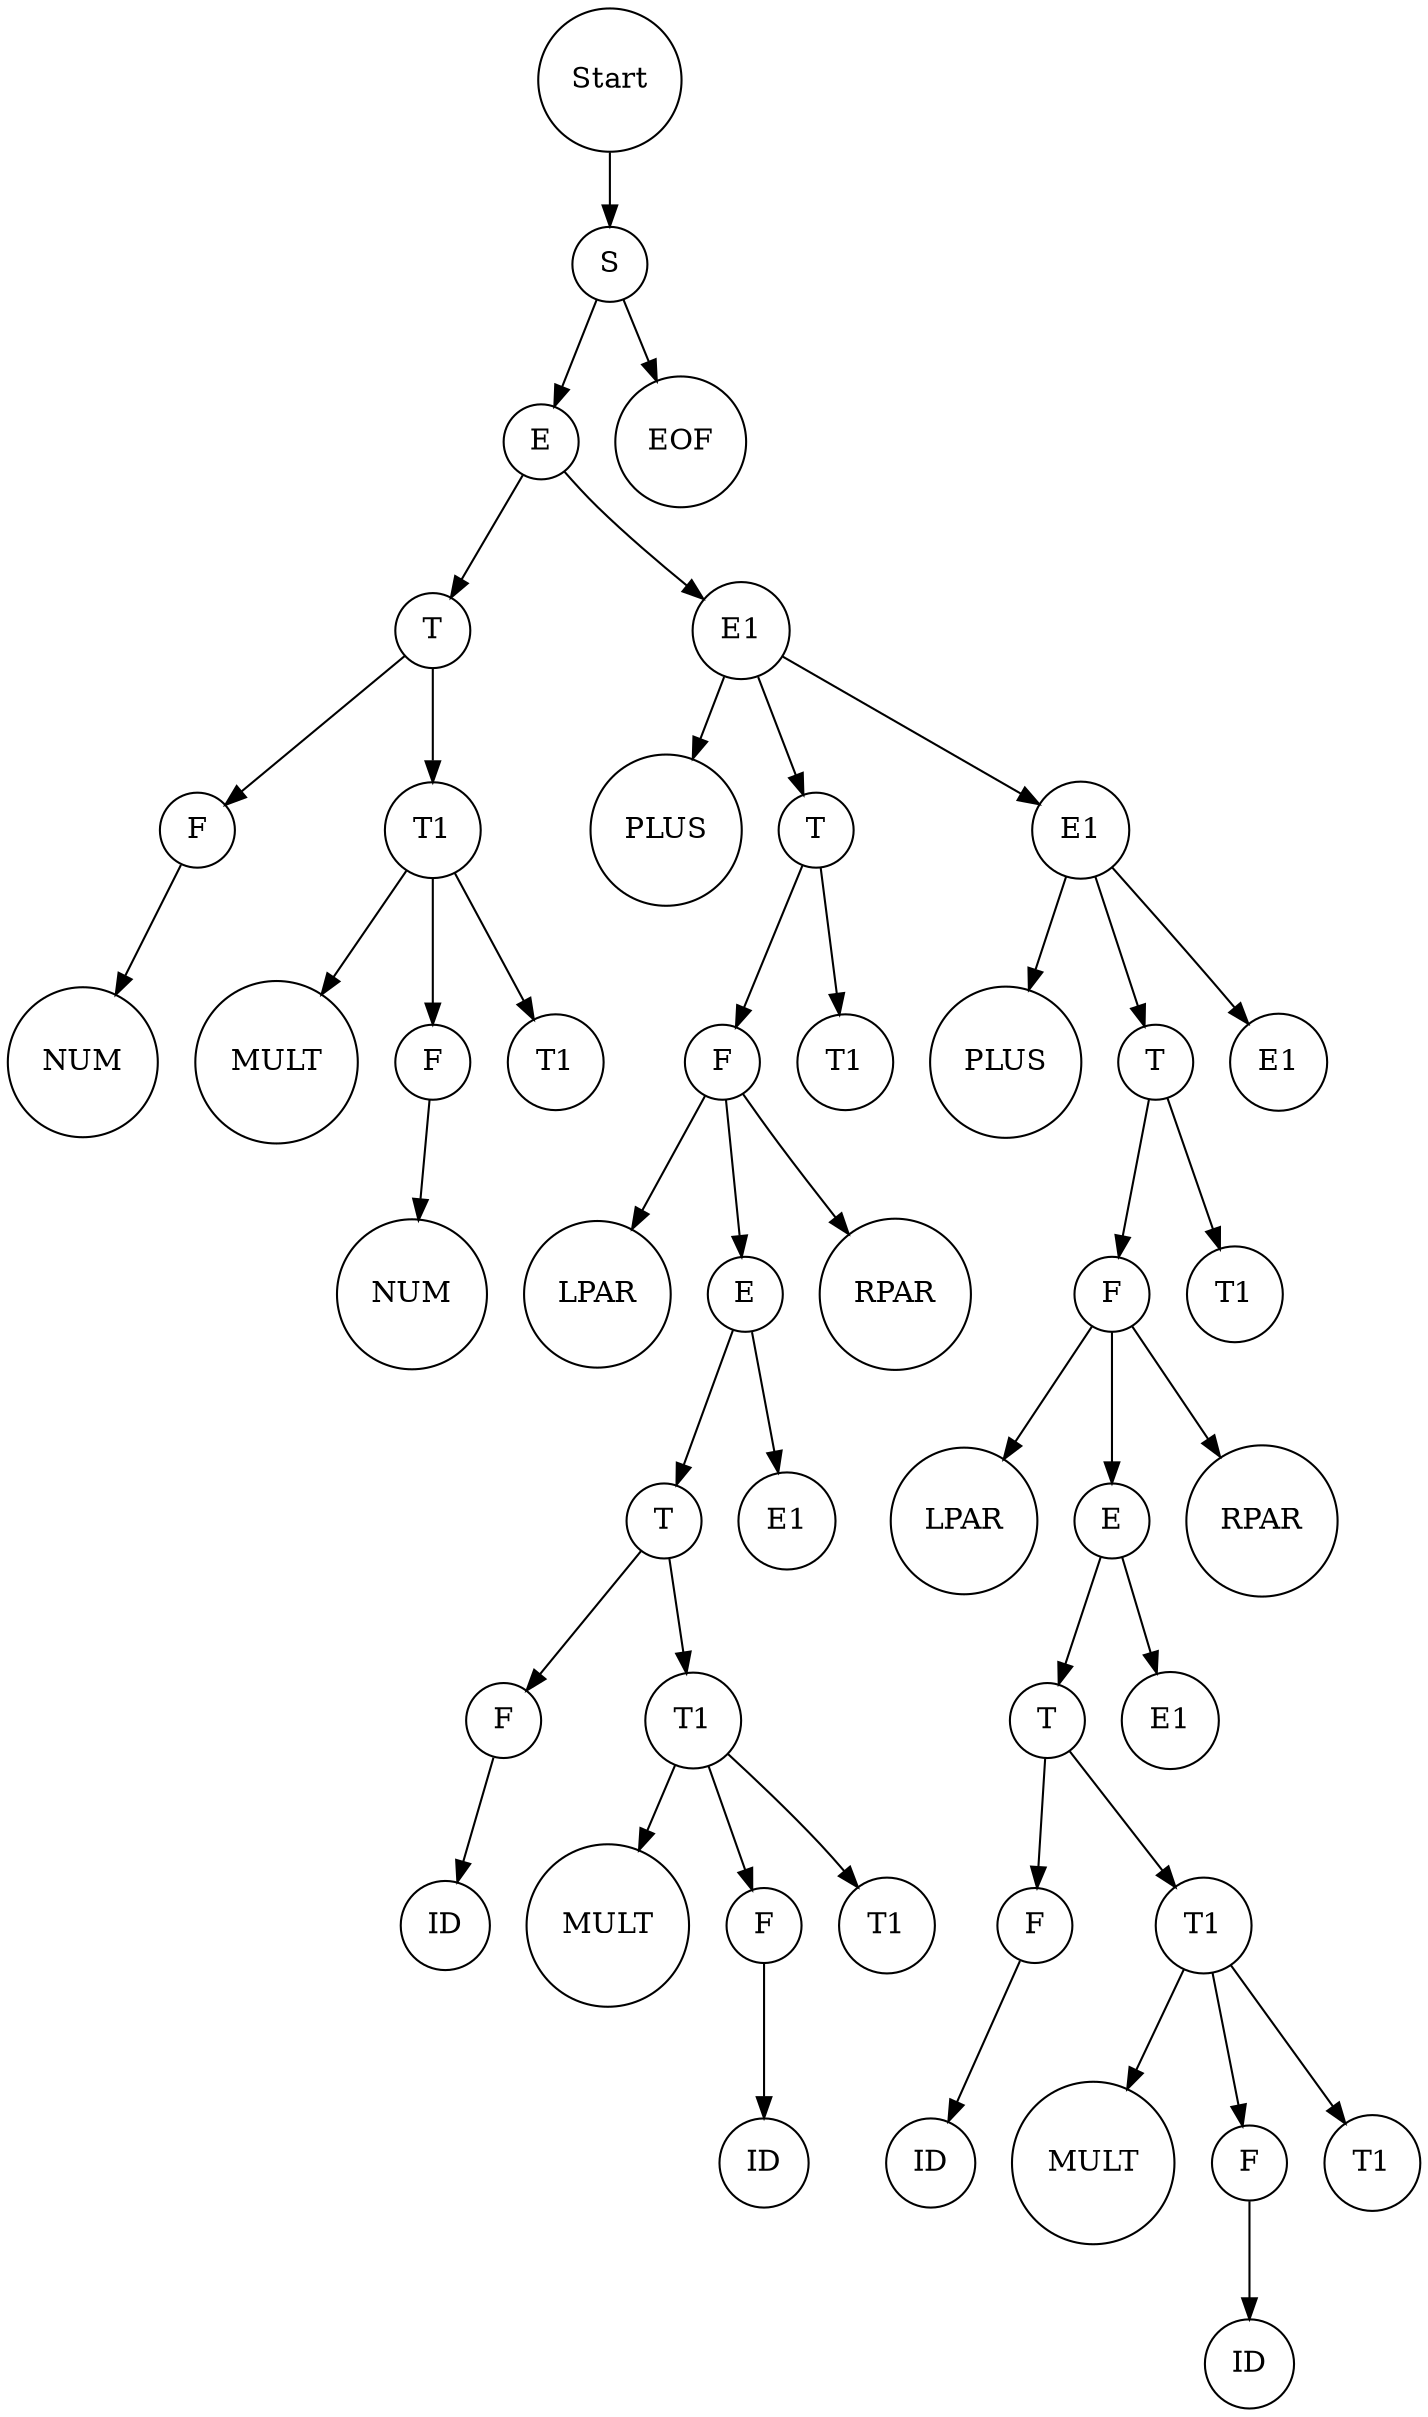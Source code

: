 digraph G {
            rankdir=TB; // Tree-like top-bottom orientation
            node [shape=circle];
              node0 [label="Start"];
  node0_0 [label="S"];
  node0 -> node0_0;
  node0_0_0 [label="E"];
  node0_0 -> node0_0_0;
  node0_0_0_0 [label="T"];
  node0_0_0 -> node0_0_0_0;
  node0_0_0_0_0 [label="F"];
  node0_0_0_0 -> node0_0_0_0_0;
  node0_0_0_0_0_0 [label="NUM"];
  node0_0_0_0_0 -> node0_0_0_0_0_0;
  node0_0_0_0_1 [label="T1"];
  node0_0_0_0 -> node0_0_0_0_1;
  node0_0_0_0_1_0 [label="MULT"];
  node0_0_0_0_1 -> node0_0_0_0_1_0;
  node0_0_0_0_1_1 [label="F"];
  node0_0_0_0_1 -> node0_0_0_0_1_1;
  node0_0_0_0_1_1_0 [label="NUM"];
  node0_0_0_0_1_1 -> node0_0_0_0_1_1_0;
  node0_0_0_0_1_2 [label="T1"];
  node0_0_0_0_1 -> node0_0_0_0_1_2;
  node0_0_0_1 [label="E1"];
  node0_0_0 -> node0_0_0_1;
  node0_0_0_1_0 [label="PLUS"];
  node0_0_0_1 -> node0_0_0_1_0;
  node0_0_0_1_1 [label="T"];
  node0_0_0_1 -> node0_0_0_1_1;
  node0_0_0_1_1_0 [label="F"];
  node0_0_0_1_1 -> node0_0_0_1_1_0;
  node0_0_0_1_1_0_0 [label="LPAR"];
  node0_0_0_1_1_0 -> node0_0_0_1_1_0_0;
  node0_0_0_1_1_0_1 [label="E"];
  node0_0_0_1_1_0 -> node0_0_0_1_1_0_1;
  node0_0_0_1_1_0_1_0 [label="T"];
  node0_0_0_1_1_0_1 -> node0_0_0_1_1_0_1_0;
  node0_0_0_1_1_0_1_0_0 [label="F"];
  node0_0_0_1_1_0_1_0 -> node0_0_0_1_1_0_1_0_0;
  node0_0_0_1_1_0_1_0_0_0 [label="ID"];
  node0_0_0_1_1_0_1_0_0 -> node0_0_0_1_1_0_1_0_0_0;
  node0_0_0_1_1_0_1_0_1 [label="T1"];
  node0_0_0_1_1_0_1_0 -> node0_0_0_1_1_0_1_0_1;
  node0_0_0_1_1_0_1_0_1_0 [label="MULT"];
  node0_0_0_1_1_0_1_0_1 -> node0_0_0_1_1_0_1_0_1_0;
  node0_0_0_1_1_0_1_0_1_1 [label="F"];
  node0_0_0_1_1_0_1_0_1 -> node0_0_0_1_1_0_1_0_1_1;
  node0_0_0_1_1_0_1_0_1_1_0 [label="ID"];
  node0_0_0_1_1_0_1_0_1_1 -> node0_0_0_1_1_0_1_0_1_1_0;
  node0_0_0_1_1_0_1_0_1_2 [label="T1"];
  node0_0_0_1_1_0_1_0_1 -> node0_0_0_1_1_0_1_0_1_2;
  node0_0_0_1_1_0_1_1 [label="E1"];
  node0_0_0_1_1_0_1 -> node0_0_0_1_1_0_1_1;
  node0_0_0_1_1_0_2 [label="RPAR"];
  node0_0_0_1_1_0 -> node0_0_0_1_1_0_2;
  node0_0_0_1_1_1 [label="T1"];
  node0_0_0_1_1 -> node0_0_0_1_1_1;
  node0_0_0_1_2 [label="E1"];
  node0_0_0_1 -> node0_0_0_1_2;
  node0_0_0_1_2_0 [label="PLUS"];
  node0_0_0_1_2 -> node0_0_0_1_2_0;
  node0_0_0_1_2_1 [label="T"];
  node0_0_0_1_2 -> node0_0_0_1_2_1;
  node0_0_0_1_2_1_0 [label="F"];
  node0_0_0_1_2_1 -> node0_0_0_1_2_1_0;
  node0_0_0_1_2_1_0_0 [label="LPAR"];
  node0_0_0_1_2_1_0 -> node0_0_0_1_2_1_0_0;
  node0_0_0_1_2_1_0_1 [label="E"];
  node0_0_0_1_2_1_0 -> node0_0_0_1_2_1_0_1;
  node0_0_0_1_2_1_0_1_0 [label="T"];
  node0_0_0_1_2_1_0_1 -> node0_0_0_1_2_1_0_1_0;
  node0_0_0_1_2_1_0_1_0_0 [label="F"];
  node0_0_0_1_2_1_0_1_0 -> node0_0_0_1_2_1_0_1_0_0;
  node0_0_0_1_2_1_0_1_0_0_0 [label="ID"];
  node0_0_0_1_2_1_0_1_0_0 -> node0_0_0_1_2_1_0_1_0_0_0;
  node0_0_0_1_2_1_0_1_0_1 [label="T1"];
  node0_0_0_1_2_1_0_1_0 -> node0_0_0_1_2_1_0_1_0_1;
  node0_0_0_1_2_1_0_1_0_1_0 [label="MULT"];
  node0_0_0_1_2_1_0_1_0_1 -> node0_0_0_1_2_1_0_1_0_1_0;
  node0_0_0_1_2_1_0_1_0_1_1 [label="F"];
  node0_0_0_1_2_1_0_1_0_1 -> node0_0_0_1_2_1_0_1_0_1_1;
  node0_0_0_1_2_1_0_1_0_1_1_0 [label="ID"];
  node0_0_0_1_2_1_0_1_0_1_1 -> node0_0_0_1_2_1_0_1_0_1_1_0;
  node0_0_0_1_2_1_0_1_0_1_2 [label="T1"];
  node0_0_0_1_2_1_0_1_0_1 -> node0_0_0_1_2_1_0_1_0_1_2;
  node0_0_0_1_2_1_0_1_1 [label="E1"];
  node0_0_0_1_2_1_0_1 -> node0_0_0_1_2_1_0_1_1;
  node0_0_0_1_2_1_0_2 [label="RPAR"];
  node0_0_0_1_2_1_0 -> node0_0_0_1_2_1_0_2;
  node0_0_0_1_2_1_1 [label="T1"];
  node0_0_0_1_2_1 -> node0_0_0_1_2_1_1;
  node0_0_0_1_2_2 [label="E1"];
  node0_0_0_1_2 -> node0_0_0_1_2_2;
  node0_0_1 [label="EOF"];
  node0_0 -> node0_0_1;
        }
